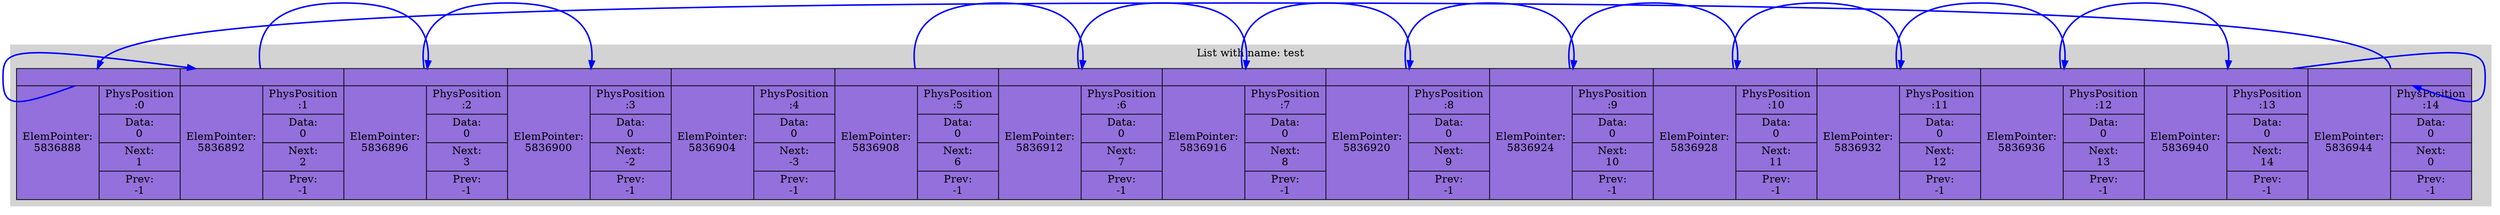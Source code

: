 digraph G{
subgraph clusterlist {
style=filled;
color=lightgrey;
rankdir=LR;
Model [shape=record,style="filled",fillcolor="mediumpurple",label="{{<0>} | {ElemPointer:\n5836888 | {PhysPosition\n:0 | Data:\n0 | Next:\n1 | Prev:\n-1}}}| {{<1>} | {ElemPointer:\n5836892 | {PhysPosition\n:1 | Data:\n0 | Next:\n2 | Prev:\n-1}}}| {{<2>} | {ElemPointer:\n5836896 | {PhysPosition\n:2 | Data:\n0 | Next:\n3 | Prev:\n-1}}}| {{<3>} | {ElemPointer:\n5836900 | {PhysPosition\n:3 | Data:\n0 | Next:\n-2 | Prev:\n-1}}}| {{<4>} | {ElemPointer:\n5836904 | {PhysPosition\n:4 | Data:\n0 | Next:\n-3 | Prev:\n-1}}}| {{<5>} | {ElemPointer:\n5836908 | {PhysPosition\n:5 | Data:\n0 | Next:\n6 | Prev:\n-1}}}| {{<6>} | {ElemPointer:\n5836912 | {PhysPosition\n:6 | Data:\n0 | Next:\n7 | Prev:\n-1}}}| {{<7>} | {ElemPointer:\n5836916 | {PhysPosition\n:7 | Data:\n0 | Next:\n8 | Prev:\n-1}}}| {{<8>} | {ElemPointer:\n5836920 | {PhysPosition\n:8 | Data:\n0 | Next:\n9 | Prev:\n-1}}}| {{<9>} | {ElemPointer:\n5836924 | {PhysPosition\n:9 | Data:\n0 | Next:\n10 | Prev:\n-1}}}| {{<10>} | {ElemPointer:\n5836928 | {PhysPosition\n:10 | Data:\n0 | Next:\n11 | Prev:\n-1}}}| {{<11>} | {ElemPointer:\n5836932 | {PhysPosition\n:11 | Data:\n0 | Next:\n12 | Prev:\n-1}}}| {{<12>} | {ElemPointer:\n5836936 | {PhysPosition\n:12 | Data:\n0 | Next:\n13 | Prev:\n-1}}}| {{<13>} | {ElemPointer:\n5836940 | {PhysPosition\n:13 | Data:\n0 | Next:\n14 | Prev:\n-1}}}| {{<14>} | {ElemPointer:\n5836944 | {PhysPosition\n:14 | Data:\n0 | Next:\n0 | Prev:\n-1}}}"];
Model:<5>->Model:<6>[color="blue";style="bold"];
Model:<6>->Model:<7>[color="blue";style="bold"];
Model:<7>->Model:<8>[color="blue";style="bold"];
Model:<8>->Model:<9>[color="blue";style="bold"];
Model:<9>->Model:<10>[color="blue";style="bold"];
Model:<10>->Model:<11>[color="blue";style="bold"];
Model:<11>->Model:<12>[color="blue";style="bold"];
Model:<12>->Model:<13>[color="blue";style="bold"];
Model:<13>->Model:<14>[color="blue";style="bold"];
Model:<14>->Model:<0>[color="blue";style="bold"];
Model:<0>->Model:<1>[color="blue";style="bold"];
Model:<1>->Model:<2>[color="blue";style="bold"];
Model:<2>->Model:<3>[color="blue";style="bold"];
label = "List with name: test"}
}
